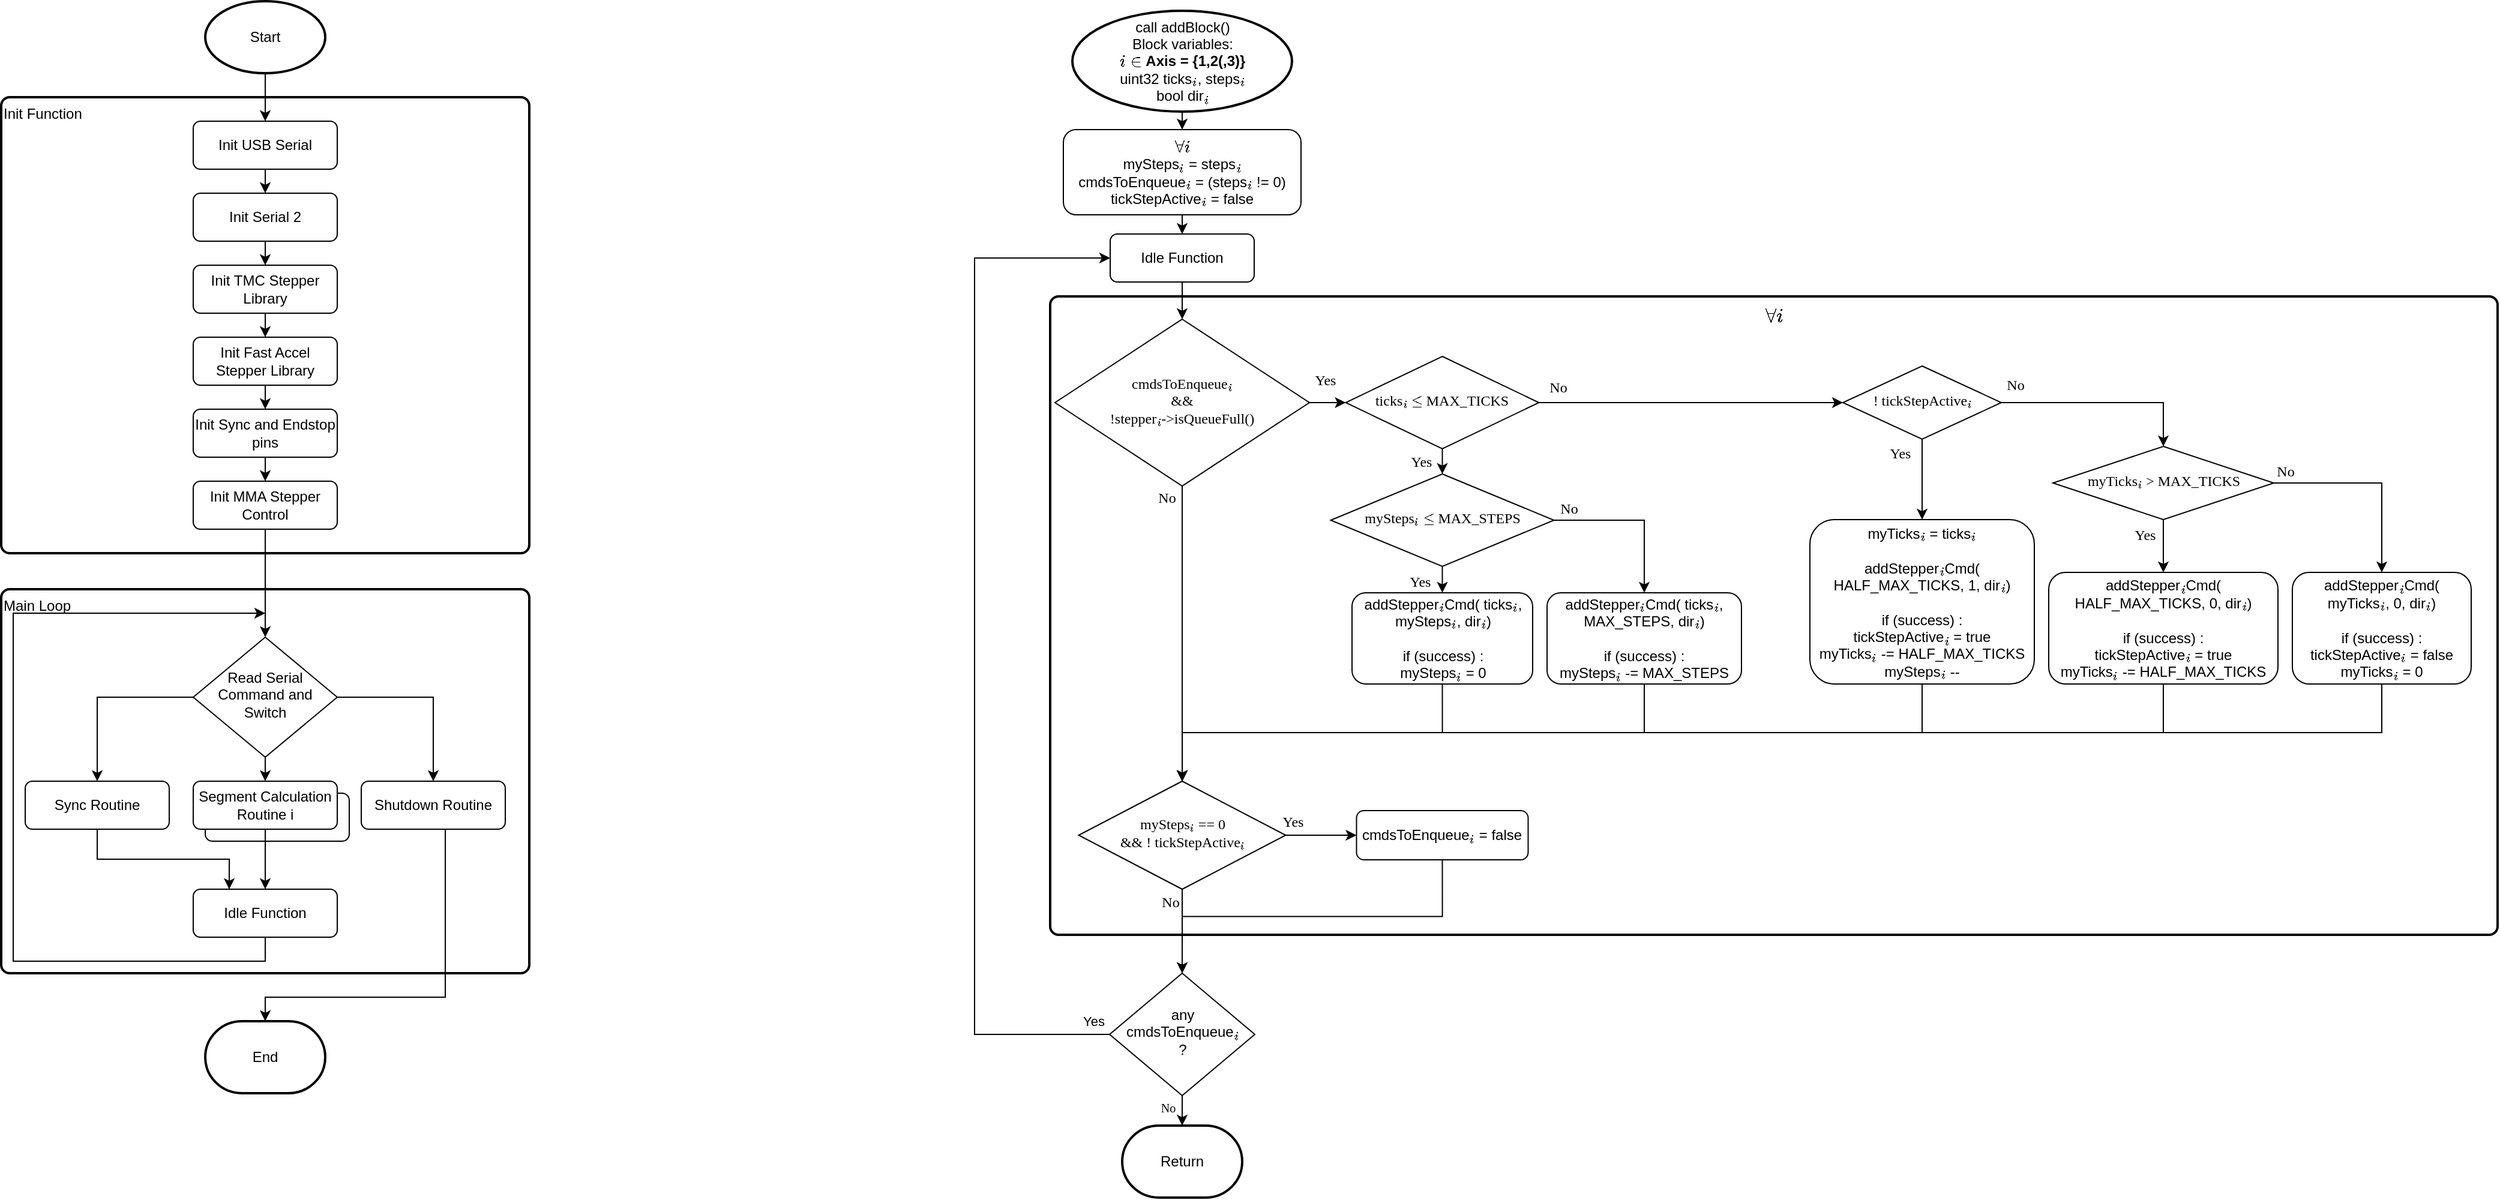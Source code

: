 <mxfile version="17.2.4" type="device"><diagram id="C5RBs43oDa-KdzZeNtuy" name="Page-1"><mxGraphModel dx="1778" dy="1094" grid="0" gridSize="10" guides="1" tooltips="1" connect="1" arrows="1" fold="1" page="1" pageScale="1" pageWidth="827" pageHeight="1169" math="1" shadow="0"><root><mxCell id="WIyWlLk6GJQsqaUBKTNV-0"/><mxCell id="WIyWlLk6GJQsqaUBKTNV-1" parent="WIyWlLk6GJQsqaUBKTNV-0"/><mxCell id="XxQhwyiuOGRBxq2HXSvU-44" value="&lt;font style=&quot;font-size: 16px&quot;&gt;\(\forall i \)&lt;/font&gt;" style="rounded=1;whiteSpace=wrap;html=1;absoluteArcSize=1;arcSize=14;strokeWidth=2;labelBackgroundColor=none;fontFamily=Verdana;fontSize=12;fontColor=#000000;verticalAlign=top;" vertex="1" parent="WIyWlLk6GJQsqaUBKTNV-1"><mxGeometry x="954" y="276" width="1206" height="532" as="geometry"/></mxCell><mxCell id="xks_oQncY0ChSY1Q8YT5-5" value="Init Function" style="rounded=1;whiteSpace=wrap;html=1;absoluteArcSize=1;arcSize=14;strokeWidth=2;verticalAlign=top;align=left;" parent="WIyWlLk6GJQsqaUBKTNV-1" vertex="1"><mxGeometry x="80" y="110" width="440" height="380" as="geometry"/></mxCell><mxCell id="xks_oQncY0ChSY1Q8YT5-3" value="Main Loop" style="rounded=1;whiteSpace=wrap;html=1;absoluteArcSize=1;arcSize=14;strokeWidth=2;verticalAlign=top;align=left;" parent="WIyWlLk6GJQsqaUBKTNV-1" vertex="1"><mxGeometry x="80" y="520" width="440" height="320" as="geometry"/></mxCell><mxCell id="xks_oQncY0ChSY1Q8YT5-16" style="edgeStyle=orthogonalEdgeStyle;rounded=0;orthogonalLoop=1;jettySize=auto;html=1;exitX=0.5;exitY=1;exitDx=0;exitDy=0;" parent="WIyWlLk6GJQsqaUBKTNV-1" source="WIyWlLk6GJQsqaUBKTNV-11" edge="1"><mxGeometry relative="1" as="geometry"><mxPoint x="300" y="540" as="targetPoint"/><Array as="points"><mxPoint x="300" y="830"/><mxPoint x="90" y="830"/><mxPoint x="90" y="540"/><mxPoint x="190" y="540"/></Array></mxGeometry></mxCell><mxCell id="WIyWlLk6GJQsqaUBKTNV-11" value="Idle Function" style="rounded=1;whiteSpace=wrap;html=1;fontSize=12;glass=0;strokeWidth=1;shadow=0;" parent="WIyWlLk6GJQsqaUBKTNV-1" vertex="1"><mxGeometry x="240" y="770" width="120" height="40" as="geometry"/></mxCell><mxCell id="xks_oQncY0ChSY1Q8YT5-27" style="edgeStyle=orthogonalEdgeStyle;rounded=0;orthogonalLoop=1;jettySize=auto;html=1;exitX=0.5;exitY=1;exitDx=0;exitDy=0;exitPerimeter=0;entryX=0.5;entryY=0;entryDx=0;entryDy=0;" parent="WIyWlLk6GJQsqaUBKTNV-1" source="xks_oQncY0ChSY1Q8YT5-0" target="xks_oQncY0ChSY1Q8YT5-19" edge="1"><mxGeometry relative="1" as="geometry"/></mxCell><mxCell id="xks_oQncY0ChSY1Q8YT5-0" value="Start" style="strokeWidth=2;html=1;shape=mxgraph.flowchart.start_1;whiteSpace=wrap;" parent="WIyWlLk6GJQsqaUBKTNV-1" vertex="1"><mxGeometry x="250" y="30" width="100" height="60" as="geometry"/></mxCell><mxCell id="xks_oQncY0ChSY1Q8YT5-10" style="edgeStyle=orthogonalEdgeStyle;rounded=0;orthogonalLoop=1;jettySize=auto;html=1;exitX=0;exitY=0.5;exitDx=0;exitDy=0;entryX=0.5;entryY=0;entryDx=0;entryDy=0;" parent="WIyWlLk6GJQsqaUBKTNV-1" source="xks_oQncY0ChSY1Q8YT5-4" target="xks_oQncY0ChSY1Q8YT5-6" edge="1"><mxGeometry relative="1" as="geometry"/></mxCell><mxCell id="xks_oQncY0ChSY1Q8YT5-11" style="edgeStyle=orthogonalEdgeStyle;rounded=0;orthogonalLoop=1;jettySize=auto;html=1;exitX=1;exitY=0.5;exitDx=0;exitDy=0;entryX=0.5;entryY=0;entryDx=0;entryDy=0;" parent="WIyWlLk6GJQsqaUBKTNV-1" source="xks_oQncY0ChSY1Q8YT5-4" target="xks_oQncY0ChSY1Q8YT5-9" edge="1"><mxGeometry relative="1" as="geometry"/></mxCell><mxCell id="xks_oQncY0ChSY1Q8YT5-12" style="edgeStyle=orthogonalEdgeStyle;rounded=0;orthogonalLoop=1;jettySize=auto;html=1;exitX=0.5;exitY=1;exitDx=0;exitDy=0;entryX=0.5;entryY=0;entryDx=0;entryDy=0;" parent="WIyWlLk6GJQsqaUBKTNV-1" source="xks_oQncY0ChSY1Q8YT5-4" target="xks_oQncY0ChSY1Q8YT5-8" edge="1"><mxGeometry relative="1" as="geometry"/></mxCell><mxCell id="xks_oQncY0ChSY1Q8YT5-4" value="Read Serial Command and Switch" style="rhombus;whiteSpace=wrap;html=1;shadow=0;fontFamily=Helvetica;fontSize=12;align=center;strokeWidth=1;spacing=6;spacingTop=-4;" parent="WIyWlLk6GJQsqaUBKTNV-1" vertex="1"><mxGeometry x="240" y="560" width="120" height="100" as="geometry"/></mxCell><mxCell id="xks_oQncY0ChSY1Q8YT5-13" style="edgeStyle=orthogonalEdgeStyle;rounded=0;orthogonalLoop=1;jettySize=auto;html=1;exitX=0.5;exitY=1;exitDx=0;exitDy=0;entryX=0.25;entryY=0;entryDx=0;entryDy=0;" parent="WIyWlLk6GJQsqaUBKTNV-1" source="xks_oQncY0ChSY1Q8YT5-6" target="WIyWlLk6GJQsqaUBKTNV-11" edge="1"><mxGeometry relative="1" as="geometry"/></mxCell><mxCell id="xks_oQncY0ChSY1Q8YT5-6" value="Sync Routine" style="rounded=1;whiteSpace=wrap;html=1;fontSize=12;glass=0;strokeWidth=1;shadow=0;" parent="WIyWlLk6GJQsqaUBKTNV-1" vertex="1"><mxGeometry x="100" y="680" width="120" height="40" as="geometry"/></mxCell><mxCell id="xks_oQncY0ChSY1Q8YT5-7" value="" style="rounded=1;whiteSpace=wrap;html=1;fontSize=12;glass=0;strokeWidth=1;shadow=0;" parent="WIyWlLk6GJQsqaUBKTNV-1" vertex="1"><mxGeometry x="250" y="690" width="120" height="40" as="geometry"/></mxCell><mxCell id="xks_oQncY0ChSY1Q8YT5-14" style="edgeStyle=orthogonalEdgeStyle;rounded=0;orthogonalLoop=1;jettySize=auto;html=1;exitX=0.5;exitY=1;exitDx=0;exitDy=0;entryX=0.5;entryY=0;entryDx=0;entryDy=0;" parent="WIyWlLk6GJQsqaUBKTNV-1" source="xks_oQncY0ChSY1Q8YT5-8" target="WIyWlLk6GJQsqaUBKTNV-11" edge="1"><mxGeometry relative="1" as="geometry"/></mxCell><mxCell id="xks_oQncY0ChSY1Q8YT5-8" value="Segment Calculation Routine i" style="rounded=1;whiteSpace=wrap;html=1;fontSize=12;glass=0;strokeWidth=1;shadow=0;" parent="WIyWlLk6GJQsqaUBKTNV-1" vertex="1"><mxGeometry x="240" y="680" width="120" height="40" as="geometry"/></mxCell><mxCell id="xks_oQncY0ChSY1Q8YT5-15" style="edgeStyle=orthogonalEdgeStyle;rounded=0;orthogonalLoop=1;jettySize=auto;html=1;exitX=0.5;exitY=1;exitDx=0;exitDy=0;entryX=0.5;entryY=0;entryDx=0;entryDy=0;entryPerimeter=0;" parent="WIyWlLk6GJQsqaUBKTNV-1" source="xks_oQncY0ChSY1Q8YT5-9" target="xks_oQncY0ChSY1Q8YT5-18" edge="1"><mxGeometry relative="1" as="geometry"><Array as="points"><mxPoint x="450" y="860"/><mxPoint x="300" y="860"/></Array></mxGeometry></mxCell><mxCell id="xks_oQncY0ChSY1Q8YT5-9" value="Shutdown Routine" style="rounded=1;whiteSpace=wrap;html=1;fontSize=12;glass=0;strokeWidth=1;shadow=0;" parent="WIyWlLk6GJQsqaUBKTNV-1" vertex="1"><mxGeometry x="380" y="680" width="120" height="40" as="geometry"/></mxCell><mxCell id="xks_oQncY0ChSY1Q8YT5-18" value="End" style="strokeWidth=2;html=1;shape=mxgraph.flowchart.terminator;whiteSpace=wrap;" parent="WIyWlLk6GJQsqaUBKTNV-1" vertex="1"><mxGeometry x="250" y="880" width="100" height="60" as="geometry"/></mxCell><mxCell id="xks_oQncY0ChSY1Q8YT5-28" style="edgeStyle=orthogonalEdgeStyle;rounded=0;orthogonalLoop=1;jettySize=auto;html=1;exitX=0.5;exitY=1;exitDx=0;exitDy=0;entryX=0.5;entryY=0;entryDx=0;entryDy=0;" parent="WIyWlLk6GJQsqaUBKTNV-1" source="xks_oQncY0ChSY1Q8YT5-19" target="xks_oQncY0ChSY1Q8YT5-21" edge="1"><mxGeometry relative="1" as="geometry"/></mxCell><mxCell id="xks_oQncY0ChSY1Q8YT5-19" value="Init USB Serial" style="rounded=1;whiteSpace=wrap;html=1;fontSize=12;glass=0;strokeWidth=1;shadow=0;" parent="WIyWlLk6GJQsqaUBKTNV-1" vertex="1"><mxGeometry x="240" y="130" width="120" height="40" as="geometry"/></mxCell><mxCell id="xks_oQncY0ChSY1Q8YT5-29" style="edgeStyle=orthogonalEdgeStyle;rounded=0;orthogonalLoop=1;jettySize=auto;html=1;exitX=0.5;exitY=1;exitDx=0;exitDy=0;entryX=0.5;entryY=0;entryDx=0;entryDy=0;" parent="WIyWlLk6GJQsqaUBKTNV-1" source="xks_oQncY0ChSY1Q8YT5-21" target="xks_oQncY0ChSY1Q8YT5-23" edge="1"><mxGeometry relative="1" as="geometry"/></mxCell><mxCell id="xks_oQncY0ChSY1Q8YT5-21" value="Init Serial 2" style="rounded=1;whiteSpace=wrap;html=1;fontSize=12;glass=0;strokeWidth=1;shadow=0;" parent="WIyWlLk6GJQsqaUBKTNV-1" vertex="1"><mxGeometry x="240" y="190" width="120" height="40" as="geometry"/></mxCell><mxCell id="xks_oQncY0ChSY1Q8YT5-30" style="edgeStyle=orthogonalEdgeStyle;rounded=0;orthogonalLoop=1;jettySize=auto;html=1;exitX=0.5;exitY=1;exitDx=0;exitDy=0;entryX=0.5;entryY=0;entryDx=0;entryDy=0;" parent="WIyWlLk6GJQsqaUBKTNV-1" source="xks_oQncY0ChSY1Q8YT5-23" target="xks_oQncY0ChSY1Q8YT5-24" edge="1"><mxGeometry relative="1" as="geometry"/></mxCell><mxCell id="xks_oQncY0ChSY1Q8YT5-23" value="Init TMC Stepper Library" style="rounded=1;whiteSpace=wrap;html=1;fontSize=12;glass=0;strokeWidth=1;shadow=0;" parent="WIyWlLk6GJQsqaUBKTNV-1" vertex="1"><mxGeometry x="240" y="250" width="120" height="40" as="geometry"/></mxCell><mxCell id="xks_oQncY0ChSY1Q8YT5-31" style="edgeStyle=orthogonalEdgeStyle;rounded=0;orthogonalLoop=1;jettySize=auto;html=1;exitX=0.5;exitY=1;exitDx=0;exitDy=0;entryX=0.5;entryY=0;entryDx=0;entryDy=0;" parent="WIyWlLk6GJQsqaUBKTNV-1" source="xks_oQncY0ChSY1Q8YT5-24" target="xks_oQncY0ChSY1Q8YT5-26" edge="1"><mxGeometry relative="1" as="geometry"/></mxCell><mxCell id="xks_oQncY0ChSY1Q8YT5-24" value="Init Fast Accel Stepper Library" style="rounded=1;whiteSpace=wrap;html=1;fontSize=12;glass=0;strokeWidth=1;shadow=0;" parent="WIyWlLk6GJQsqaUBKTNV-1" vertex="1"><mxGeometry x="240" y="310" width="120" height="40" as="geometry"/></mxCell><mxCell id="xks_oQncY0ChSY1Q8YT5-33" style="edgeStyle=orthogonalEdgeStyle;rounded=0;orthogonalLoop=1;jettySize=auto;html=1;exitX=0.5;exitY=1;exitDx=0;exitDy=0;entryX=0.5;entryY=0;entryDx=0;entryDy=0;" parent="WIyWlLk6GJQsqaUBKTNV-1" source="xks_oQncY0ChSY1Q8YT5-25" target="xks_oQncY0ChSY1Q8YT5-4" edge="1"><mxGeometry relative="1" as="geometry"/></mxCell><mxCell id="xks_oQncY0ChSY1Q8YT5-25" value="Init MMA Stepper Control" style="rounded=1;whiteSpace=wrap;html=1;fontSize=12;glass=0;strokeWidth=1;shadow=0;" parent="WIyWlLk6GJQsqaUBKTNV-1" vertex="1"><mxGeometry x="240" y="430" width="120" height="40" as="geometry"/></mxCell><mxCell id="xks_oQncY0ChSY1Q8YT5-32" style="edgeStyle=orthogonalEdgeStyle;rounded=0;orthogonalLoop=1;jettySize=auto;html=1;exitX=0.5;exitY=1;exitDx=0;exitDy=0;entryX=0.5;entryY=0;entryDx=0;entryDy=0;" parent="WIyWlLk6GJQsqaUBKTNV-1" source="xks_oQncY0ChSY1Q8YT5-26" target="xks_oQncY0ChSY1Q8YT5-25" edge="1"><mxGeometry relative="1" as="geometry"/></mxCell><mxCell id="xks_oQncY0ChSY1Q8YT5-26" value="Init Sync and Endstop pins" style="rounded=1;whiteSpace=wrap;html=1;fontSize=12;glass=0;strokeWidth=1;shadow=0;" parent="WIyWlLk6GJQsqaUBKTNV-1" vertex="1"><mxGeometry x="240" y="370" width="120" height="40" as="geometry"/></mxCell><mxCell id="XxQhwyiuOGRBxq2HXSvU-2" style="edgeStyle=orthogonalEdgeStyle;rounded=0;orthogonalLoop=1;jettySize=auto;html=1;exitX=0.5;exitY=1;exitDx=0;exitDy=0;exitPerimeter=0;entryX=0.5;entryY=0;entryDx=0;entryDy=0;" edge="1" parent="WIyWlLk6GJQsqaUBKTNV-1" source="XxQhwyiuOGRBxq2HXSvU-0" target="XxQhwyiuOGRBxq2HXSvU-1"><mxGeometry relative="1" as="geometry"/></mxCell><mxCell id="XxQhwyiuOGRBxq2HXSvU-0" value="call addBlock()&lt;br&gt;Block variables:&lt;br&gt;&lt;b&gt;\(i \in \) Axis = {1,2(,3)}&lt;/b&gt;&lt;br&gt;uint32 ticks\(_i\), steps\(_i\)&lt;br&gt;bool dir\(_i\)" style="strokeWidth=2;html=1;shape=mxgraph.flowchart.start_1;whiteSpace=wrap;align=center;" vertex="1" parent="WIyWlLk6GJQsqaUBKTNV-1"><mxGeometry x="972.5" y="38" width="183" height="84" as="geometry"/></mxCell><mxCell id="XxQhwyiuOGRBxq2HXSvU-5" style="edgeStyle=orthogonalEdgeStyle;rounded=0;orthogonalLoop=1;jettySize=auto;html=1;exitX=0.5;exitY=1;exitDx=0;exitDy=0;entryX=0.5;entryY=0;entryDx=0;entryDy=0;fontColor=#000000;" edge="1" parent="WIyWlLk6GJQsqaUBKTNV-1" source="XxQhwyiuOGRBxq2HXSvU-1" target="XxQhwyiuOGRBxq2HXSvU-4"><mxGeometry relative="1" as="geometry"/></mxCell><mxCell id="XxQhwyiuOGRBxq2HXSvU-1" value="\( \forall i \)&lt;br&gt;mySteps\(_i\)&amp;nbsp;= steps\(_i\)&lt;br&gt;cmdsToEnqueue\(_i\)&amp;nbsp;= (steps\(_i\)&amp;nbsp;!= 0)&lt;br&gt;tickStepActive\(_i\)&amp;nbsp;= false" style="rounded=1;whiteSpace=wrap;html=1;fontSize=12;glass=0;strokeWidth=1;shadow=0;" vertex="1" parent="WIyWlLk6GJQsqaUBKTNV-1"><mxGeometry x="965" y="137" width="198" height="71" as="geometry"/></mxCell><mxCell id="XxQhwyiuOGRBxq2HXSvU-6" style="edgeStyle=orthogonalEdgeStyle;rounded=0;orthogonalLoop=1;jettySize=auto;html=1;exitX=0;exitY=0.5;exitDx=0;exitDy=0;entryX=0;entryY=0.5;entryDx=0;entryDy=0;fontColor=#000000;" edge="1" parent="WIyWlLk6GJQsqaUBKTNV-1" source="XxQhwyiuOGRBxq2HXSvU-3" target="XxQhwyiuOGRBxq2HXSvU-4"><mxGeometry relative="1" as="geometry"><Array as="points"><mxPoint x="891" y="891"/><mxPoint x="891" y="244"/></Array></mxGeometry></mxCell><mxCell id="XxQhwyiuOGRBxq2HXSvU-7" value="Yes" style="edgeLabel;html=1;align=center;verticalAlign=middle;resizable=0;points=[];fontColor=#000000;" vertex="1" connectable="0" parent="XxQhwyiuOGRBxq2HXSvU-6"><mxGeometry x="-0.483" y="-1" relative="1" as="geometry"><mxPoint x="98" y="102" as="offset"/></mxGeometry></mxCell><mxCell id="XxQhwyiuOGRBxq2HXSvU-46" value="&lt;font size=&quot;1&quot;&gt;No&lt;/font&gt;" style="edgeStyle=orthogonalEdgeStyle;rounded=0;orthogonalLoop=1;jettySize=auto;html=1;exitX=0.5;exitY=1;exitDx=0;exitDy=0;entryX=0.5;entryY=0;entryDx=0;entryDy=0;entryPerimeter=0;labelBackgroundColor=none;fontFamily=Verdana;fontSize=16;fontColor=#000000;" edge="1" parent="WIyWlLk6GJQsqaUBKTNV-1"><mxGeometry x="-0.36" y="-12" relative="1" as="geometry"><mxPoint x="1064" y="942" as="sourcePoint"/><mxPoint x="1064" y="967" as="targetPoint"/><mxPoint as="offset"/></mxGeometry></mxCell><mxCell id="XxQhwyiuOGRBxq2HXSvU-3" value="any&lt;br&gt;cmdsToEnqueue\(_i\)&lt;br&gt;?" style="rhombus;whiteSpace=wrap;html=1;shadow=0;fontFamily=Helvetica;fontSize=12;align=center;strokeWidth=1;spacing=6;spacingTop=-4;" vertex="1" parent="WIyWlLk6GJQsqaUBKTNV-1"><mxGeometry x="1003.5" y="840" width="121" height="102" as="geometry"/></mxCell><mxCell id="XxQhwyiuOGRBxq2HXSvU-39" style="edgeStyle=orthogonalEdgeStyle;rounded=0;orthogonalLoop=1;jettySize=auto;html=1;exitX=0.5;exitY=1;exitDx=0;exitDy=0;entryX=0.5;entryY=0;entryDx=0;entryDy=0;labelBackgroundColor=none;fontFamily=Verdana;fontSize=12;fontColor=#000000;" edge="1" parent="WIyWlLk6GJQsqaUBKTNV-1" source="XxQhwyiuOGRBxq2HXSvU-4" target="XxQhwyiuOGRBxq2HXSvU-9"><mxGeometry relative="1" as="geometry"/></mxCell><mxCell id="XxQhwyiuOGRBxq2HXSvU-4" value="Idle Function" style="rounded=1;whiteSpace=wrap;html=1;fontSize=12;glass=0;strokeWidth=1;shadow=0;" vertex="1" parent="WIyWlLk6GJQsqaUBKTNV-1"><mxGeometry x="1004" y="224" width="120" height="40" as="geometry"/></mxCell><mxCell id="XxQhwyiuOGRBxq2HXSvU-21" value="Yes" style="edgeStyle=orthogonalEdgeStyle;rounded=0;orthogonalLoop=1;jettySize=auto;html=1;exitX=1;exitY=0.5;exitDx=0;exitDy=0;entryX=0;entryY=0.5;entryDx=0;entryDy=0;fontFamily=Verdana;fontSize=12;fontColor=#000000;" edge="1" parent="WIyWlLk6GJQsqaUBKTNV-1" source="XxQhwyiuOGRBxq2HXSvU-9" target="XxQhwyiuOGRBxq2HXSvU-10"><mxGeometry x="-0.141" y="19" relative="1" as="geometry"><Array as="points"><mxPoint x="1176" y="365"/><mxPoint x="1176" y="365"/></Array><mxPoint as="offset"/></mxGeometry></mxCell><mxCell id="XxQhwyiuOGRBxq2HXSvU-33" style="edgeStyle=orthogonalEdgeStyle;rounded=0;orthogonalLoop=1;jettySize=auto;html=1;exitX=0.5;exitY=1;exitDx=0;exitDy=0;entryX=0.5;entryY=0;entryDx=0;entryDy=0;labelBackgroundColor=none;fontFamily=Verdana;fontSize=12;fontColor=#000000;" edge="1" parent="WIyWlLk6GJQsqaUBKTNV-1" source="XxQhwyiuOGRBxq2HXSvU-9" target="XxQhwyiuOGRBxq2HXSvU-19"><mxGeometry relative="1" as="geometry"/></mxCell><mxCell id="XxQhwyiuOGRBxq2HXSvU-40" value="No" style="edgeLabel;html=1;align=center;verticalAlign=middle;resizable=0;points=[];fontSize=12;fontFamily=Verdana;fontColor=#000000;" vertex="1" connectable="0" parent="XxQhwyiuOGRBxq2HXSvU-33"><mxGeometry x="-0.831" y="2" relative="1" as="geometry"><mxPoint x="-15" y="-11" as="offset"/></mxGeometry></mxCell><mxCell id="XxQhwyiuOGRBxq2HXSvU-9" value="&lt;font face=&quot;Verdana&quot;&gt;cmdsToEnqueue\(_i\)&lt;br&gt;&amp;amp;&amp;amp;&lt;br&gt;!stepper\(_i\)-&amp;gt;isQueueFull()&lt;/font&gt;" style="rhombus;whiteSpace=wrap;html=1;shadow=0;fontFamily=Helvetica;fontSize=12;align=center;strokeWidth=1;spacing=6;spacingTop=-4;" vertex="1" parent="WIyWlLk6GJQsqaUBKTNV-1"><mxGeometry x="958" y="295" width="212" height="139" as="geometry"/></mxCell><mxCell id="XxQhwyiuOGRBxq2HXSvU-22" value="Yes" style="edgeStyle=orthogonalEdgeStyle;rounded=0;orthogonalLoop=1;jettySize=auto;html=1;exitX=0.5;exitY=1;exitDx=0;exitDy=0;entryX=0.5;entryY=0;entryDx=0;entryDy=0;labelBackgroundColor=none;fontFamily=Verdana;fontSize=12;fontColor=#000000;" edge="1" parent="WIyWlLk6GJQsqaUBKTNV-1" source="XxQhwyiuOGRBxq2HXSvU-10" target="XxQhwyiuOGRBxq2HXSvU-11"><mxGeometry x="0.048" y="-18" relative="1" as="geometry"><mxPoint as="offset"/></mxGeometry></mxCell><mxCell id="XxQhwyiuOGRBxq2HXSvU-26" value="No" style="edgeStyle=orthogonalEdgeStyle;rounded=0;orthogonalLoop=1;jettySize=auto;html=1;exitX=1;exitY=0.5;exitDx=0;exitDy=0;entryX=0;entryY=0.5;entryDx=0;entryDy=0;labelBackgroundColor=none;fontFamily=Verdana;fontSize=12;fontColor=#000000;" edge="1" parent="WIyWlLk6GJQsqaUBKTNV-1" source="XxQhwyiuOGRBxq2HXSvU-10" target="XxQhwyiuOGRBxq2HXSvU-14"><mxGeometry x="-0.876" y="13" relative="1" as="geometry"><mxPoint as="offset"/></mxGeometry></mxCell><mxCell id="XxQhwyiuOGRBxq2HXSvU-10" value="&lt;font face=&quot;Verdana&quot;&gt;ticks\(_i\) \(\leq\) MAX_TICKS&lt;/font&gt;" style="rhombus;whiteSpace=wrap;html=1;shadow=0;fontFamily=Helvetica;fontSize=12;align=center;strokeWidth=1;spacing=6;spacingTop=-4;" vertex="1" parent="WIyWlLk6GJQsqaUBKTNV-1"><mxGeometry x="1200.25" y="326" width="161" height="77" as="geometry"/></mxCell><mxCell id="XxQhwyiuOGRBxq2HXSvU-23" value="Yes" style="edgeStyle=orthogonalEdgeStyle;rounded=0;orthogonalLoop=1;jettySize=auto;html=1;exitX=0.5;exitY=1;exitDx=0;exitDy=0;entryX=0.5;entryY=0;entryDx=0;entryDy=0;labelBackgroundColor=none;fontFamily=Verdana;fontSize=12;fontColor=#000000;" edge="1" parent="WIyWlLk6GJQsqaUBKTNV-1" source="XxQhwyiuOGRBxq2HXSvU-11" target="XxQhwyiuOGRBxq2HXSvU-12"><mxGeometry x="0.182" y="-19" relative="1" as="geometry"><mxPoint as="offset"/></mxGeometry></mxCell><mxCell id="XxQhwyiuOGRBxq2HXSvU-24" style="edgeStyle=orthogonalEdgeStyle;rounded=0;orthogonalLoop=1;jettySize=auto;html=1;exitX=1;exitY=0.5;exitDx=0;exitDy=0;entryX=0.5;entryY=0;entryDx=0;entryDy=0;labelBackgroundColor=none;fontFamily=Verdana;fontSize=12;fontColor=#000000;" edge="1" parent="WIyWlLk6GJQsqaUBKTNV-1" source="XxQhwyiuOGRBxq2HXSvU-11" target="XxQhwyiuOGRBxq2HXSvU-13"><mxGeometry relative="1" as="geometry"/></mxCell><mxCell id="XxQhwyiuOGRBxq2HXSvU-25" value="No" style="edgeLabel;html=1;align=center;verticalAlign=middle;resizable=0;points=[];fontSize=12;fontFamily=Verdana;fontColor=#000000;" vertex="1" connectable="0" parent="XxQhwyiuOGRBxq2HXSvU-24"><mxGeometry x="-0.595" y="-1" relative="1" as="geometry"><mxPoint x="-16" y="-11" as="offset"/></mxGeometry></mxCell><mxCell id="XxQhwyiuOGRBxq2HXSvU-11" value="&lt;font face=&quot;Verdana&quot;&gt;mySteps\(_i\) \(\leq\) MAX_STEPS&lt;/font&gt;" style="rhombus;whiteSpace=wrap;html=1;shadow=0;fontFamily=Helvetica;fontSize=12;align=center;strokeWidth=1;spacing=6;spacingTop=-4;" vertex="1" parent="WIyWlLk6GJQsqaUBKTNV-1"><mxGeometry x="1187.75" y="424" width="186" height="77" as="geometry"/></mxCell><mxCell id="XxQhwyiuOGRBxq2HXSvU-38" style="edgeStyle=orthogonalEdgeStyle;rounded=0;orthogonalLoop=1;jettySize=auto;html=1;exitX=0.5;exitY=1;exitDx=0;exitDy=0;labelBackgroundColor=none;fontFamily=Verdana;fontSize=12;fontColor=#000000;" edge="1" parent="WIyWlLk6GJQsqaUBKTNV-1" source="XxQhwyiuOGRBxq2HXSvU-12" target="XxQhwyiuOGRBxq2HXSvU-19"><mxGeometry relative="1" as="geometry"/></mxCell><mxCell id="XxQhwyiuOGRBxq2HXSvU-12" value="addStepper\(_i\)Cmd( ticks\(_i\),&lt;br&gt;mySteps\(_i\), dir\(_i\))&lt;br&gt;&lt;br&gt;if (success) :&lt;br&gt;mySteps\(_i\) = 0" style="rounded=1;whiteSpace=wrap;html=1;fontSize=12;glass=0;strokeWidth=1;shadow=0;" vertex="1" parent="WIyWlLk6GJQsqaUBKTNV-1"><mxGeometry x="1205.5" y="523" width="150.5" height="76" as="geometry"/></mxCell><mxCell id="XxQhwyiuOGRBxq2HXSvU-37" style="edgeStyle=orthogonalEdgeStyle;rounded=0;orthogonalLoop=1;jettySize=auto;html=1;exitX=0.5;exitY=1;exitDx=0;exitDy=0;entryX=0.5;entryY=0;entryDx=0;entryDy=0;labelBackgroundColor=none;fontFamily=Verdana;fontSize=12;fontColor=#000000;" edge="1" parent="WIyWlLk6GJQsqaUBKTNV-1" source="XxQhwyiuOGRBxq2HXSvU-13" target="XxQhwyiuOGRBxq2HXSvU-19"><mxGeometry relative="1" as="geometry"/></mxCell><mxCell id="XxQhwyiuOGRBxq2HXSvU-13" value="addStepper\(_i\)Cmd( ticks\(_i\),&lt;br&gt;MAX_STEPS, dir\(_i\))&lt;br&gt;&lt;br&gt;if (success) :&lt;br&gt;mySteps\(_i\) -= MAX_STEPS&lt;span style=&quot;color: rgba(0 , 0 , 0 , 0) ; font-family: monospace ; font-size: 0px&quot;&gt;0id%3D%220%22%2F%3E%3CmxCell%20id%3D%221%22%20parent%3D%220%22%2F%3E%3CmxCell%20id%3D%222%22%20value%3D%22addStepper%5C(_i%5C)Cmd(%20ticks%5C(_i%5C)%2C%26lt%3Bbr%26gt%3BmySteps%5C(_i%5C)%2C%20dir%5C(_i%5C))%26lt%3Bbr%26gt%3B%26lt%3Bbr%26gt%3Bif%20(success)%20%3A%20mySteps%5C(_i%5C)%20%3D%200%22%20style%3D%22rounded%3D1%3BwhiteSpace%3Dwrap%3Bhtml%3D1%3BfontSize%3D12%3Bglass%3D0%3BstrokeWidth%3D1%3Bshadow%3D0%3B%22%20vertex%3D%221%22%20parent%3D%221%22%3E%3CmxGeometry%20x%3D%221214.5%22%20y%3D%22523%22%20width%3D%22198%22%20height%3D%2271%22%20as%3D%22geometry%22%2F%3E%3C%2FmxCell%3E%3C%2Froot%3E%3C%2FmxGraphModel%3E&lt;/span&gt;" style="rounded=1;whiteSpace=wrap;html=1;fontSize=12;glass=0;strokeWidth=1;shadow=0;" vertex="1" parent="WIyWlLk6GJQsqaUBKTNV-1"><mxGeometry x="1368" y="523" width="162" height="76" as="geometry"/></mxCell><mxCell id="XxQhwyiuOGRBxq2HXSvU-27" value="Yes" style="edgeStyle=orthogonalEdgeStyle;rounded=0;orthogonalLoop=1;jettySize=auto;html=1;exitX=0.5;exitY=1;exitDx=0;exitDy=0;entryX=0.5;entryY=0;entryDx=0;entryDy=0;labelBackgroundColor=none;fontFamily=Verdana;fontSize=12;fontColor=#000000;" edge="1" parent="WIyWlLk6GJQsqaUBKTNV-1" source="XxQhwyiuOGRBxq2HXSvU-14" target="XxQhwyiuOGRBxq2HXSvU-15"><mxGeometry x="-0.642" y="-19" relative="1" as="geometry"><mxPoint as="offset"/></mxGeometry></mxCell><mxCell id="XxQhwyiuOGRBxq2HXSvU-30" style="edgeStyle=orthogonalEdgeStyle;rounded=0;orthogonalLoop=1;jettySize=auto;html=1;exitX=1;exitY=0.5;exitDx=0;exitDy=0;entryX=0.5;entryY=0;entryDx=0;entryDy=0;labelBackgroundColor=none;fontFamily=Verdana;fontSize=12;fontColor=#000000;" edge="1" parent="WIyWlLk6GJQsqaUBKTNV-1" source="XxQhwyiuOGRBxq2HXSvU-14" target="XxQhwyiuOGRBxq2HXSvU-16"><mxGeometry relative="1" as="geometry"/></mxCell><mxCell id="XxQhwyiuOGRBxq2HXSvU-31" value="No" style="edgeLabel;html=1;align=center;verticalAlign=middle;resizable=0;points=[];fontSize=12;fontFamily=Verdana;fontColor=#000000;" vertex="1" connectable="0" parent="XxQhwyiuOGRBxq2HXSvU-30"><mxGeometry x="-0.545" y="1" relative="1" as="geometry"><mxPoint x="-28" y="-14" as="offset"/></mxGeometry></mxCell><mxCell id="XxQhwyiuOGRBxq2HXSvU-14" value="&lt;font face=&quot;Verdana&quot;&gt;! tickStepActive\(_i\)&lt;/font&gt;" style="rhombus;whiteSpace=wrap;html=1;shadow=0;fontFamily=Helvetica;fontSize=12;align=center;strokeWidth=1;spacing=6;spacingTop=-4;" vertex="1" parent="WIyWlLk6GJQsqaUBKTNV-1"><mxGeometry x="1614.5" y="334" width="132" height="61" as="geometry"/></mxCell><mxCell id="XxQhwyiuOGRBxq2HXSvU-36" style="edgeStyle=orthogonalEdgeStyle;rounded=0;orthogonalLoop=1;jettySize=auto;html=1;exitX=0.5;exitY=1;exitDx=0;exitDy=0;entryX=0.5;entryY=0;entryDx=0;entryDy=0;labelBackgroundColor=none;fontFamily=Verdana;fontSize=12;fontColor=#000000;" edge="1" parent="WIyWlLk6GJQsqaUBKTNV-1" source="XxQhwyiuOGRBxq2HXSvU-15" target="XxQhwyiuOGRBxq2HXSvU-19"><mxGeometry relative="1" as="geometry"/></mxCell><mxCell id="XxQhwyiuOGRBxq2HXSvU-15" value="myTicks\(_i\) = ticks\(_i\)&lt;br&gt;&lt;br&gt;addStepper\(_i\)Cmd( &lt;br&gt;HALF_MAX_TICKS, 1, dir\(_i\))&lt;br&gt;&lt;br&gt;if (success) :&lt;br&gt;tickStepActive\(_i\) = true&lt;br&gt;myTicks\(_i\) -= HALF_MAX_TICKS&lt;br&gt;mySteps\(_i\) --&lt;span style=&quot;color: rgba(0 , 0 , 0 , 0) ; font-family: monospace ; font-size: 0px&quot;&gt;0id%3D%220%22%2F%3E%3CmxCell%20id%3D%221%22%20parent%3D%220%22%2F%3E%3CmxCell%20id%3D%222%22%20value%3D%22addStepper%5C(_i%5C)Cmd(%20ticks%5C(_i%5C)%2C%26lt%3Bbr%26gt%3BmySteps%5C(_i%5C)%2C%20dir%5C(_i%5C))%26lt%3Bbr%26gt%3B%26lt%3Bbr%26gt%3Bif%20(success)%20%3A%20mySteps%5C(_i%5C)%20%3D%200%22%20style%3D%22rounded%3D1%3BwhiteSpace%3Dwrap%3Bhtml%3D1%3BfontSize%3D12%3Bglass%3D0%3BstrokeWidth%3D1%3Bshadow%3D0%3B%22%20vertex%3D%221%22%20parent%3D%221%22%3E%3CmxGeometry%20x%3D%221214.5%22%20y%3D%22523%22%20width%3D%22198%22%20height%3D%2271%22%20as%3D%22geometry%22%2F%3E%3C%2FmxCell%3E%3C%2Froot%3E%3C%2FmxGraphModel%3E&lt;/span&gt;" style="rounded=1;whiteSpace=wrap;html=1;fontSize=12;glass=0;strokeWidth=1;shadow=0;" vertex="1" parent="WIyWlLk6GJQsqaUBKTNV-1"><mxGeometry x="1587" y="462" width="187" height="137" as="geometry"/></mxCell><mxCell id="XxQhwyiuOGRBxq2HXSvU-28" value="Yes" style="edgeStyle=orthogonalEdgeStyle;rounded=0;orthogonalLoop=1;jettySize=auto;html=1;exitX=0.5;exitY=1;exitDx=0;exitDy=0;entryX=0.5;entryY=0;entryDx=0;entryDy=0;labelBackgroundColor=none;fontFamily=Verdana;fontSize=12;fontColor=#000000;" edge="1" parent="WIyWlLk6GJQsqaUBKTNV-1" source="XxQhwyiuOGRBxq2HXSvU-16" target="XxQhwyiuOGRBxq2HXSvU-17"><mxGeometry x="-0.409" y="-16" relative="1" as="geometry"><mxPoint as="offset"/></mxGeometry></mxCell><mxCell id="XxQhwyiuOGRBxq2HXSvU-29" style="edgeStyle=orthogonalEdgeStyle;rounded=0;orthogonalLoop=1;jettySize=auto;html=1;exitX=1;exitY=0.5;exitDx=0;exitDy=0;labelBackgroundColor=none;fontFamily=Verdana;fontSize=12;fontColor=#000000;entryX=0.5;entryY=0;entryDx=0;entryDy=0;" edge="1" parent="WIyWlLk6GJQsqaUBKTNV-1" source="XxQhwyiuOGRBxq2HXSvU-16" target="XxQhwyiuOGRBxq2HXSvU-18"><mxGeometry relative="1" as="geometry"><mxPoint x="2065.519" y="501.63" as="targetPoint"/></mxGeometry></mxCell><mxCell id="XxQhwyiuOGRBxq2HXSvU-32" value="No" style="edgeLabel;html=1;align=center;verticalAlign=middle;resizable=0;points=[];fontSize=12;fontFamily=Verdana;fontColor=#000000;" vertex="1" connectable="0" parent="XxQhwyiuOGRBxq2HXSvU-29"><mxGeometry x="-0.836" y="-2" relative="1" as="geometry"><mxPoint x="-4" y="-12" as="offset"/></mxGeometry></mxCell><mxCell id="XxQhwyiuOGRBxq2HXSvU-16" value="&lt;font face=&quot;Verdana&quot;&gt;myTicks\(_i\) &amp;gt; MAX_TICKS&lt;/font&gt;" style="rhombus;whiteSpace=wrap;html=1;shadow=0;fontFamily=Helvetica;fontSize=12;align=center;strokeWidth=1;spacing=6;spacingTop=-4;" vertex="1" parent="WIyWlLk6GJQsqaUBKTNV-1"><mxGeometry x="1789.5" y="401" width="184" height="61" as="geometry"/></mxCell><mxCell id="XxQhwyiuOGRBxq2HXSvU-35" style="edgeStyle=orthogonalEdgeStyle;rounded=0;orthogonalLoop=1;jettySize=auto;html=1;exitX=0.5;exitY=1;exitDx=0;exitDy=0;entryX=0.5;entryY=0;entryDx=0;entryDy=0;labelBackgroundColor=none;fontFamily=Verdana;fontSize=12;fontColor=#000000;" edge="1" parent="WIyWlLk6GJQsqaUBKTNV-1" source="XxQhwyiuOGRBxq2HXSvU-17" target="XxQhwyiuOGRBxq2HXSvU-19"><mxGeometry relative="1" as="geometry"/></mxCell><mxCell id="XxQhwyiuOGRBxq2HXSvU-17" value="addStepper\(_i\)Cmd( &lt;br&gt;HALF_MAX_TICKS, 0, dir\(_i\))&lt;br&gt;&lt;br&gt;if (success) :&lt;br&gt;tickStepActive\(_i\) = true&lt;br&gt;myTicks\(_i\) -= HALF_MAX_TICKS&lt;span style=&quot;color: rgba(0 , 0 , 0 , 0) ; font-family: monospace ; font-size: 0px&quot;&gt;0id%3D%220%22%2F%3E%3CmxCell%20id%3D%221%22%20parent%3D%220%22%2F%3E%3CmxCell%20id%3D%222%22%20value%3D%22addStepper%5C(_i%5C)Cmd(%20ticks%5C(_i%5C)%2C%26lt%3Bbr%26gt%3BmySteps%5C(_i%5C)%2C%20dir%5C(_i%5C))%26lt%3Bbr%26gt%3B%26lt%3Bbr%26gt%3Bif%20(success)%20%3A%20mySteps%5C(_i%5C)%20%3D%200%22%20style%3D%22rounded%3D1%3BwhiteSpace%3Dwrap%3Bhtml%3D1%3BfontSize%3D12%3Bglass%3D0%3BstrokeWidth%3D1%3Bshadow%3D0%3B%22%20vertex%3D%221%22%20parent%3D%221%22%3E%3CmxGeometry%20x%3D%221214.5%22%20y%3D%22523%22%20width%3D%22198%22%20height%3D%2271%22%20as%3D%22geometry%22%2F%3E%3C%2FmxCell%3E%3C%2Froot%3E%3C%2FmxGraphModel%3E&lt;/span&gt;" style="rounded=1;whiteSpace=wrap;html=1;fontSize=12;glass=0;strokeWidth=1;shadow=0;" vertex="1" parent="WIyWlLk6GJQsqaUBKTNV-1"><mxGeometry x="1786" y="506" width="191" height="93" as="geometry"/></mxCell><mxCell id="XxQhwyiuOGRBxq2HXSvU-34" style="edgeStyle=orthogonalEdgeStyle;rounded=0;orthogonalLoop=1;jettySize=auto;html=1;exitX=0.5;exitY=1;exitDx=0;exitDy=0;entryX=0.5;entryY=0;entryDx=0;entryDy=0;labelBackgroundColor=none;fontFamily=Verdana;fontSize=12;fontColor=#000000;" edge="1" parent="WIyWlLk6GJQsqaUBKTNV-1" source="XxQhwyiuOGRBxq2HXSvU-18" target="XxQhwyiuOGRBxq2HXSvU-19"><mxGeometry relative="1" as="geometry"/></mxCell><mxCell id="XxQhwyiuOGRBxq2HXSvU-18" value="addStepper\(_i\)Cmd( &lt;br&gt;myTicks\(_i\), 0, dir\(_i\))&lt;br&gt;&lt;br&gt;if (success) :&lt;br&gt;tickStepActive\(_i\) = false&lt;br&gt;myTicks\(_i\) = 0&lt;span style=&quot;color: rgba(0 , 0 , 0 , 0) ; font-family: monospace ; font-size: 0px&quot;&gt;0id%3D%220%22%2F%3E%3CmxCell%20id%3D%221%22%20parent%3D%220%22%2F%3E%3CmxCell%20id%3D%222%22%20value%3D%22addStepper%5C(_i%5C)Cmd(%20ticks%5C(_i%5C)%2C%26lt%3Bbr%26gt%3BmySteps%5C(_i%5C)%2C%20dir%5C(_i%5C))%26lt%3Bbr%26gt%3B%26lt%3Bbr%26gt%3Bif%20(success)%20%3A%20mySteps%5C(_i%5C)%20%3D%200%22%20style%3D%22rounded%3D1%3BwhiteSpace%3Dwrap%3Bhtml%3D1%3BfontSize%3D12%3Bglass%3D0%3BstrokeWidth%3D1%3Bshadow%3D0%3B%22%20vertex%3D%221%22%20parent%3D%221%22%3E%3CmxGeometry%20x%3D%221214.5%22%20y%3D%22523%22%20width%3D%22198%22%20height%3D%2271%22%20as%3D%22geometry%22%2F%3E%3C%2FmxCell%3E%3C%2Froot%3E%3C%2FmxGraphModel%3E&lt;/span&gt;" style="rounded=1;whiteSpace=wrap;html=1;fontSize=12;glass=0;strokeWidth=1;shadow=0;" vertex="1" parent="WIyWlLk6GJQsqaUBKTNV-1"><mxGeometry x="1989" y="506" width="149" height="93" as="geometry"/></mxCell><mxCell id="XxQhwyiuOGRBxq2HXSvU-41" value="No" style="edgeStyle=orthogonalEdgeStyle;rounded=0;orthogonalLoop=1;jettySize=auto;html=1;exitX=0.5;exitY=1;exitDx=0;exitDy=0;entryX=0.5;entryY=0;entryDx=0;entryDy=0;labelBackgroundColor=none;fontFamily=Verdana;fontSize=12;fontColor=#000000;" edge="1" parent="WIyWlLk6GJQsqaUBKTNV-1" source="XxQhwyiuOGRBxq2HXSvU-19" target="XxQhwyiuOGRBxq2HXSvU-3"><mxGeometry x="-0.686" y="-10" relative="1" as="geometry"><mxPoint as="offset"/></mxGeometry></mxCell><mxCell id="XxQhwyiuOGRBxq2HXSvU-42" value="Yes" style="edgeStyle=orthogonalEdgeStyle;rounded=0;orthogonalLoop=1;jettySize=auto;html=1;exitX=1;exitY=0.5;exitDx=0;exitDy=0;entryX=0;entryY=0.5;entryDx=0;entryDy=0;labelBackgroundColor=none;fontFamily=Verdana;fontSize=12;fontColor=#000000;" edge="1" parent="WIyWlLk6GJQsqaUBKTNV-1" source="XxQhwyiuOGRBxq2HXSvU-19" target="XxQhwyiuOGRBxq2HXSvU-20"><mxGeometry x="-0.805" y="11" relative="1" as="geometry"><mxPoint as="offset"/></mxGeometry></mxCell><mxCell id="XxQhwyiuOGRBxq2HXSvU-19" value="&lt;font face=&quot;Verdana&quot;&gt;mySteps\(_i\) == 0&lt;br&gt;&amp;amp;&amp;amp; ! tickStepActive\(_i\)&lt;br&gt;&lt;/font&gt;" style="rhombus;whiteSpace=wrap;html=1;shadow=0;fontFamily=Helvetica;fontSize=12;align=center;strokeWidth=1;spacing=6;spacingTop=-4;" vertex="1" parent="WIyWlLk6GJQsqaUBKTNV-1"><mxGeometry x="977.75" y="680" width="172.5" height="90" as="geometry"/></mxCell><mxCell id="XxQhwyiuOGRBxq2HXSvU-43" style="edgeStyle=orthogonalEdgeStyle;rounded=0;orthogonalLoop=1;jettySize=auto;html=1;exitX=0.5;exitY=1;exitDx=0;exitDy=0;entryX=0.5;entryY=0;entryDx=0;entryDy=0;labelBackgroundColor=none;fontFamily=Verdana;fontSize=12;fontColor=#000000;" edge="1" parent="WIyWlLk6GJQsqaUBKTNV-1" source="XxQhwyiuOGRBxq2HXSvU-20" target="XxQhwyiuOGRBxq2HXSvU-3"><mxGeometry relative="1" as="geometry"/></mxCell><mxCell id="XxQhwyiuOGRBxq2HXSvU-20" value="cmdsToEnqueue\(_i\) = false" style="rounded=1;whiteSpace=wrap;html=1;fontSize=12;glass=0;strokeWidth=1;shadow=0;" vertex="1" parent="WIyWlLk6GJQsqaUBKTNV-1"><mxGeometry x="1209.25" y="704.5" width="143" height="41" as="geometry"/></mxCell><mxCell id="XxQhwyiuOGRBxq2HXSvU-45" value="Return" style="strokeWidth=2;html=1;shape=mxgraph.flowchart.terminator;whiteSpace=wrap;" vertex="1" parent="WIyWlLk6GJQsqaUBKTNV-1"><mxGeometry x="1014" y="967" width="100" height="60" as="geometry"/></mxCell></root></mxGraphModel></diagram></mxfile>